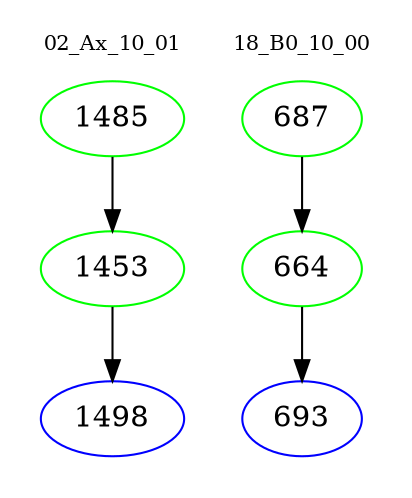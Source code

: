 digraph{
subgraph cluster_0 {
color = white
label = "02_Ax_10_01";
fontsize=10;
T0_1485 [label="1485", color="green"]
T0_1485 -> T0_1453 [color="black"]
T0_1453 [label="1453", color="green"]
T0_1453 -> T0_1498 [color="black"]
T0_1498 [label="1498", color="blue"]
}
subgraph cluster_1 {
color = white
label = "18_B0_10_00";
fontsize=10;
T1_687 [label="687", color="green"]
T1_687 -> T1_664 [color="black"]
T1_664 [label="664", color="green"]
T1_664 -> T1_693 [color="black"]
T1_693 [label="693", color="blue"]
}
}
